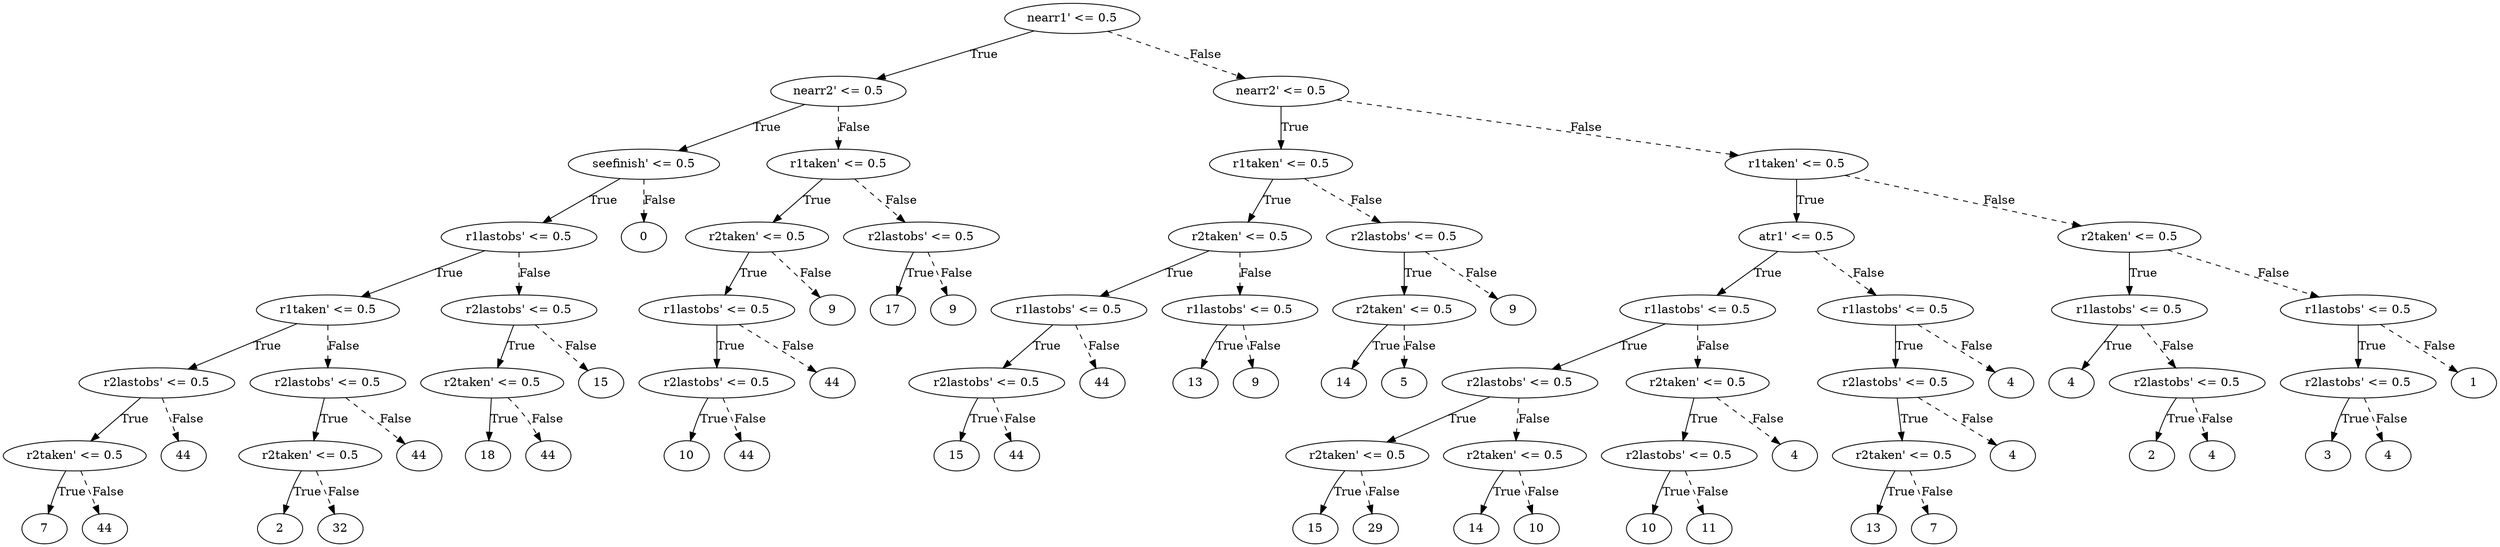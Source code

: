 digraph {
0 [label="nearr1' <= 0.5"];
1 [label="nearr2' <= 0.5"];
2 [label="seefinish' <= 0.5"];
3 [label="r1lastobs' <= 0.5"];
4 [label="r1taken' <= 0.5"];
5 [label="r2lastobs' <= 0.5"];
6 [label="r2taken' <= 0.5"];
7 [label="7"];
6 -> 7 [label="True"];
8 [label="44"];
6 -> 8 [style="dashed", label="False"];
5 -> 6 [label="True"];
9 [label="44"];
5 -> 9 [style="dashed", label="False"];
4 -> 5 [label="True"];
10 [label="r2lastobs' <= 0.5"];
11 [label="r2taken' <= 0.5"];
12 [label="2"];
11 -> 12 [label="True"];
13 [label="32"];
11 -> 13 [style="dashed", label="False"];
10 -> 11 [label="True"];
14 [label="44"];
10 -> 14 [style="dashed", label="False"];
4 -> 10 [style="dashed", label="False"];
3 -> 4 [label="True"];
15 [label="r2lastobs' <= 0.5"];
16 [label="r2taken' <= 0.5"];
17 [label="18"];
16 -> 17 [label="True"];
18 [label="44"];
16 -> 18 [style="dashed", label="False"];
15 -> 16 [label="True"];
19 [label="15"];
15 -> 19 [style="dashed", label="False"];
3 -> 15 [style="dashed", label="False"];
2 -> 3 [label="True"];
20 [label="0"];
2 -> 20 [style="dashed", label="False"];
1 -> 2 [label="True"];
21 [label="r1taken' <= 0.5"];
22 [label="r2taken' <= 0.5"];
23 [label="r1lastobs' <= 0.5"];
24 [label="r2lastobs' <= 0.5"];
25 [label="10"];
24 -> 25 [label="True"];
26 [label="44"];
24 -> 26 [style="dashed", label="False"];
23 -> 24 [label="True"];
27 [label="44"];
23 -> 27 [style="dashed", label="False"];
22 -> 23 [label="True"];
28 [label="9"];
22 -> 28 [style="dashed", label="False"];
21 -> 22 [label="True"];
29 [label="r2lastobs' <= 0.5"];
30 [label="17"];
29 -> 30 [label="True"];
31 [label="9"];
29 -> 31 [style="dashed", label="False"];
21 -> 29 [style="dashed", label="False"];
1 -> 21 [style="dashed", label="False"];
0 -> 1 [label="True"];
32 [label="nearr2' <= 0.5"];
33 [label="r1taken' <= 0.5"];
34 [label="r2taken' <= 0.5"];
35 [label="r1lastobs' <= 0.5"];
36 [label="r2lastobs' <= 0.5"];
37 [label="15"];
36 -> 37 [label="True"];
38 [label="44"];
36 -> 38 [style="dashed", label="False"];
35 -> 36 [label="True"];
39 [label="44"];
35 -> 39 [style="dashed", label="False"];
34 -> 35 [label="True"];
40 [label="r1lastobs' <= 0.5"];
41 [label="13"];
40 -> 41 [label="True"];
42 [label="9"];
40 -> 42 [style="dashed", label="False"];
34 -> 40 [style="dashed", label="False"];
33 -> 34 [label="True"];
43 [label="r2lastobs' <= 0.5"];
44 [label="r2taken' <= 0.5"];
45 [label="14"];
44 -> 45 [label="True"];
46 [label="5"];
44 -> 46 [style="dashed", label="False"];
43 -> 44 [label="True"];
47 [label="9"];
43 -> 47 [style="dashed", label="False"];
33 -> 43 [style="dashed", label="False"];
32 -> 33 [label="True"];
48 [label="r1taken' <= 0.5"];
49 [label="atr1' <= 0.5"];
50 [label="r1lastobs' <= 0.5"];
51 [label="r2lastobs' <= 0.5"];
52 [label="r2taken' <= 0.5"];
53 [label="15"];
52 -> 53 [label="True"];
54 [label="29"];
52 -> 54 [style="dashed", label="False"];
51 -> 52 [label="True"];
55 [label="r2taken' <= 0.5"];
56 [label="14"];
55 -> 56 [label="True"];
57 [label="10"];
55 -> 57 [style="dashed", label="False"];
51 -> 55 [style="dashed", label="False"];
50 -> 51 [label="True"];
58 [label="r2taken' <= 0.5"];
59 [label="r2lastobs' <= 0.5"];
60 [label="10"];
59 -> 60 [label="True"];
61 [label="11"];
59 -> 61 [style="dashed", label="False"];
58 -> 59 [label="True"];
62 [label="4"];
58 -> 62 [style="dashed", label="False"];
50 -> 58 [style="dashed", label="False"];
49 -> 50 [label="True"];
63 [label="r1lastobs' <= 0.5"];
64 [label="r2lastobs' <= 0.5"];
65 [label="r2taken' <= 0.5"];
66 [label="13"];
65 -> 66 [label="True"];
67 [label="7"];
65 -> 67 [style="dashed", label="False"];
64 -> 65 [label="True"];
68 [label="4"];
64 -> 68 [style="dashed", label="False"];
63 -> 64 [label="True"];
69 [label="4"];
63 -> 69 [style="dashed", label="False"];
49 -> 63 [style="dashed", label="False"];
48 -> 49 [label="True"];
70 [label="r2taken' <= 0.5"];
71 [label="r1lastobs' <= 0.5"];
72 [label="4"];
71 -> 72 [label="True"];
73 [label="r2lastobs' <= 0.5"];
74 [label="2"];
73 -> 74 [label="True"];
75 [label="4"];
73 -> 75 [style="dashed", label="False"];
71 -> 73 [style="dashed", label="False"];
70 -> 71 [label="True"];
76 [label="r1lastobs' <= 0.5"];
77 [label="r2lastobs' <= 0.5"];
78 [label="3"];
77 -> 78 [label="True"];
79 [label="4"];
77 -> 79 [style="dashed", label="False"];
76 -> 77 [label="True"];
80 [label="1"];
76 -> 80 [style="dashed", label="False"];
70 -> 76 [style="dashed", label="False"];
48 -> 70 [style="dashed", label="False"];
32 -> 48 [style="dashed", label="False"];
0 -> 32 [style="dashed", label="False"];

}